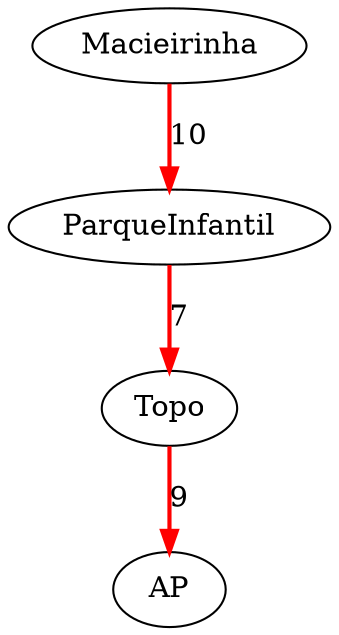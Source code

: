 digraph G {
  "Macieirinha" [label="Macieirinha"];
  "ParqueInfantil" [label="ParqueInfantil"];
  "Topo" [label="Topo"];
  "AP" [label="AP"];
  "Macieirinha" -> "ParqueInfantil" [label="10", color=red, penwidth=2.0];
  "ParqueInfantil" -> "Topo" [label="7", color=red, penwidth=2.0];
  "Topo" -> "AP" [label="9", color=red, penwidth=2.0];
}

